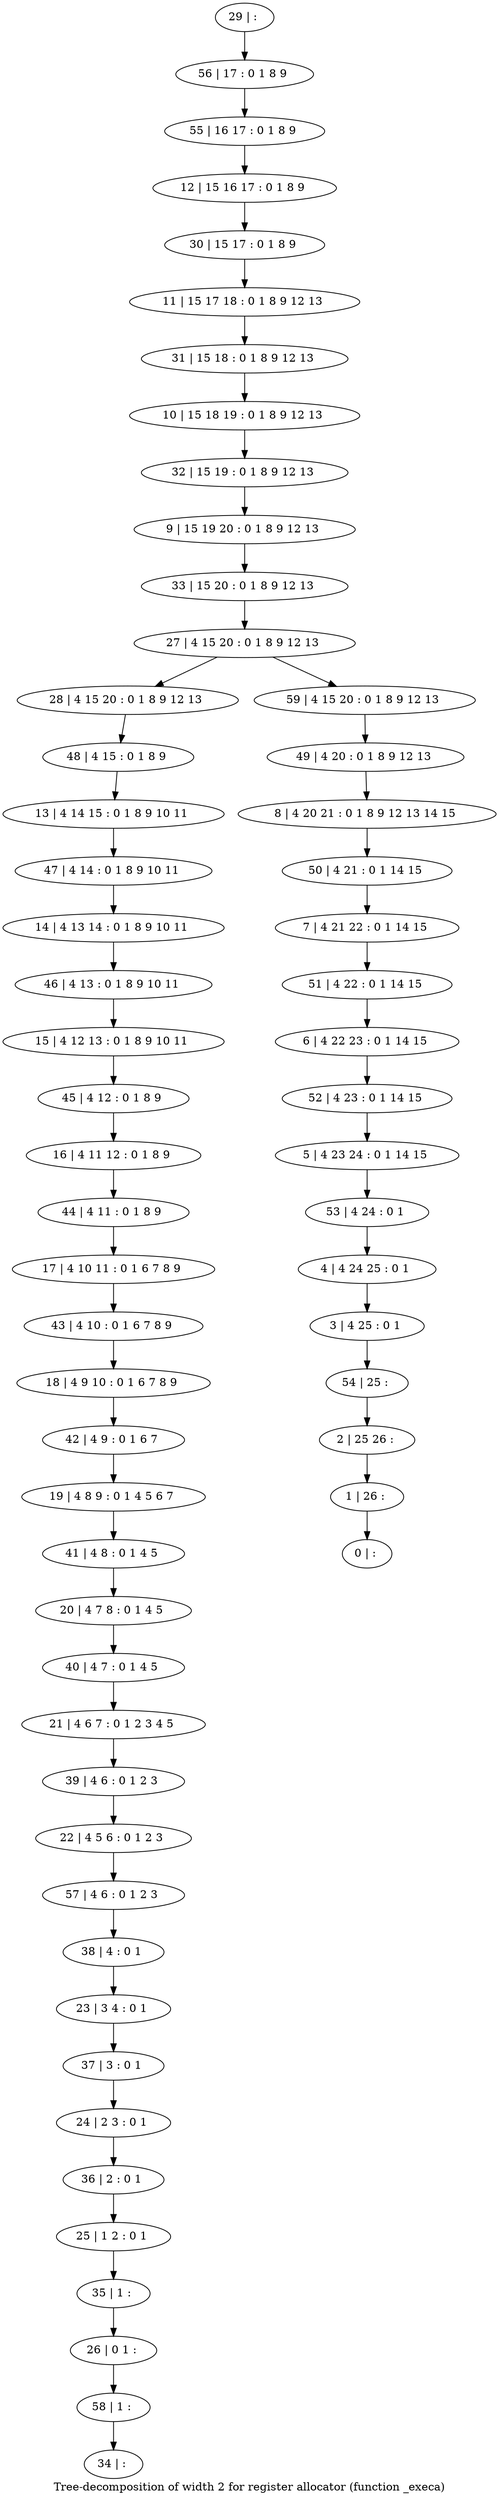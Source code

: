 digraph G {
graph [label="Tree-decomposition of width 2 for register allocator (function _execa)"]
0[label="0 | : "];
1[label="1 | 26 : "];
2[label="2 | 25 26 : "];
3[label="3 | 4 25 : 0 1 "];
4[label="4 | 4 24 25 : 0 1 "];
5[label="5 | 4 23 24 : 0 1 14 15 "];
6[label="6 | 4 22 23 : 0 1 14 15 "];
7[label="7 | 4 21 22 : 0 1 14 15 "];
8[label="8 | 4 20 21 : 0 1 8 9 12 13 14 15 "];
9[label="9 | 15 19 20 : 0 1 8 9 12 13 "];
10[label="10 | 15 18 19 : 0 1 8 9 12 13 "];
11[label="11 | 15 17 18 : 0 1 8 9 12 13 "];
12[label="12 | 15 16 17 : 0 1 8 9 "];
13[label="13 | 4 14 15 : 0 1 8 9 10 11 "];
14[label="14 | 4 13 14 : 0 1 8 9 10 11 "];
15[label="15 | 4 12 13 : 0 1 8 9 10 11 "];
16[label="16 | 4 11 12 : 0 1 8 9 "];
17[label="17 | 4 10 11 : 0 1 6 7 8 9 "];
18[label="18 | 4 9 10 : 0 1 6 7 8 9 "];
19[label="19 | 4 8 9 : 0 1 4 5 6 7 "];
20[label="20 | 4 7 8 : 0 1 4 5 "];
21[label="21 | 4 6 7 : 0 1 2 3 4 5 "];
22[label="22 | 4 5 6 : 0 1 2 3 "];
23[label="23 | 3 4 : 0 1 "];
24[label="24 | 2 3 : 0 1 "];
25[label="25 | 1 2 : 0 1 "];
26[label="26 | 0 1 : "];
27[label="27 | 4 15 20 : 0 1 8 9 12 13 "];
28[label="28 | 4 15 20 : 0 1 8 9 12 13 "];
29[label="29 | : "];
30[label="30 | 15 17 : 0 1 8 9 "];
31[label="31 | 15 18 : 0 1 8 9 12 13 "];
32[label="32 | 15 19 : 0 1 8 9 12 13 "];
33[label="33 | 15 20 : 0 1 8 9 12 13 "];
34[label="34 | : "];
35[label="35 | 1 : "];
36[label="36 | 2 : 0 1 "];
37[label="37 | 3 : 0 1 "];
38[label="38 | 4 : 0 1 "];
39[label="39 | 4 6 : 0 1 2 3 "];
40[label="40 | 4 7 : 0 1 4 5 "];
41[label="41 | 4 8 : 0 1 4 5 "];
42[label="42 | 4 9 : 0 1 6 7 "];
43[label="43 | 4 10 : 0 1 6 7 8 9 "];
44[label="44 | 4 11 : 0 1 8 9 "];
45[label="45 | 4 12 : 0 1 8 9 "];
46[label="46 | 4 13 : 0 1 8 9 10 11 "];
47[label="47 | 4 14 : 0 1 8 9 10 11 "];
48[label="48 | 4 15 : 0 1 8 9 "];
49[label="49 | 4 20 : 0 1 8 9 12 13 "];
50[label="50 | 4 21 : 0 1 14 15 "];
51[label="51 | 4 22 : 0 1 14 15 "];
52[label="52 | 4 23 : 0 1 14 15 "];
53[label="53 | 4 24 : 0 1 "];
54[label="54 | 25 : "];
55[label="55 | 16 17 : 0 1 8 9 "];
56[label="56 | 17 : 0 1 8 9 "];
57[label="57 | 4 6 : 0 1 2 3 "];
58[label="58 | 1 : "];
59[label="59 | 4 15 20 : 0 1 8 9 12 13 "];
35->26 ;
25->35 ;
36->25 ;
24->36 ;
37->24 ;
23->37 ;
38->23 ;
39->22 ;
21->39 ;
40->21 ;
20->40 ;
41->20 ;
19->41 ;
42->19 ;
18->42 ;
43->18 ;
17->43 ;
44->17 ;
16->44 ;
45->16 ;
15->45 ;
46->15 ;
14->46 ;
47->14 ;
13->47 ;
48->13 ;
28->48 ;
57->38 ;
22->57 ;
58->34 ;
26->58 ;
29->56 ;
56->55 ;
55->12 ;
12->30 ;
30->11 ;
11->31 ;
31->10 ;
10->32 ;
32->9 ;
9->33 ;
33->27 ;
49->8 ;
8->50 ;
50->7 ;
7->51 ;
51->6 ;
6->52 ;
52->5 ;
5->53 ;
53->4 ;
4->3 ;
3->54 ;
54->2 ;
2->1 ;
1->0 ;
59->49 ;
27->28 ;
27->59 ;
}
